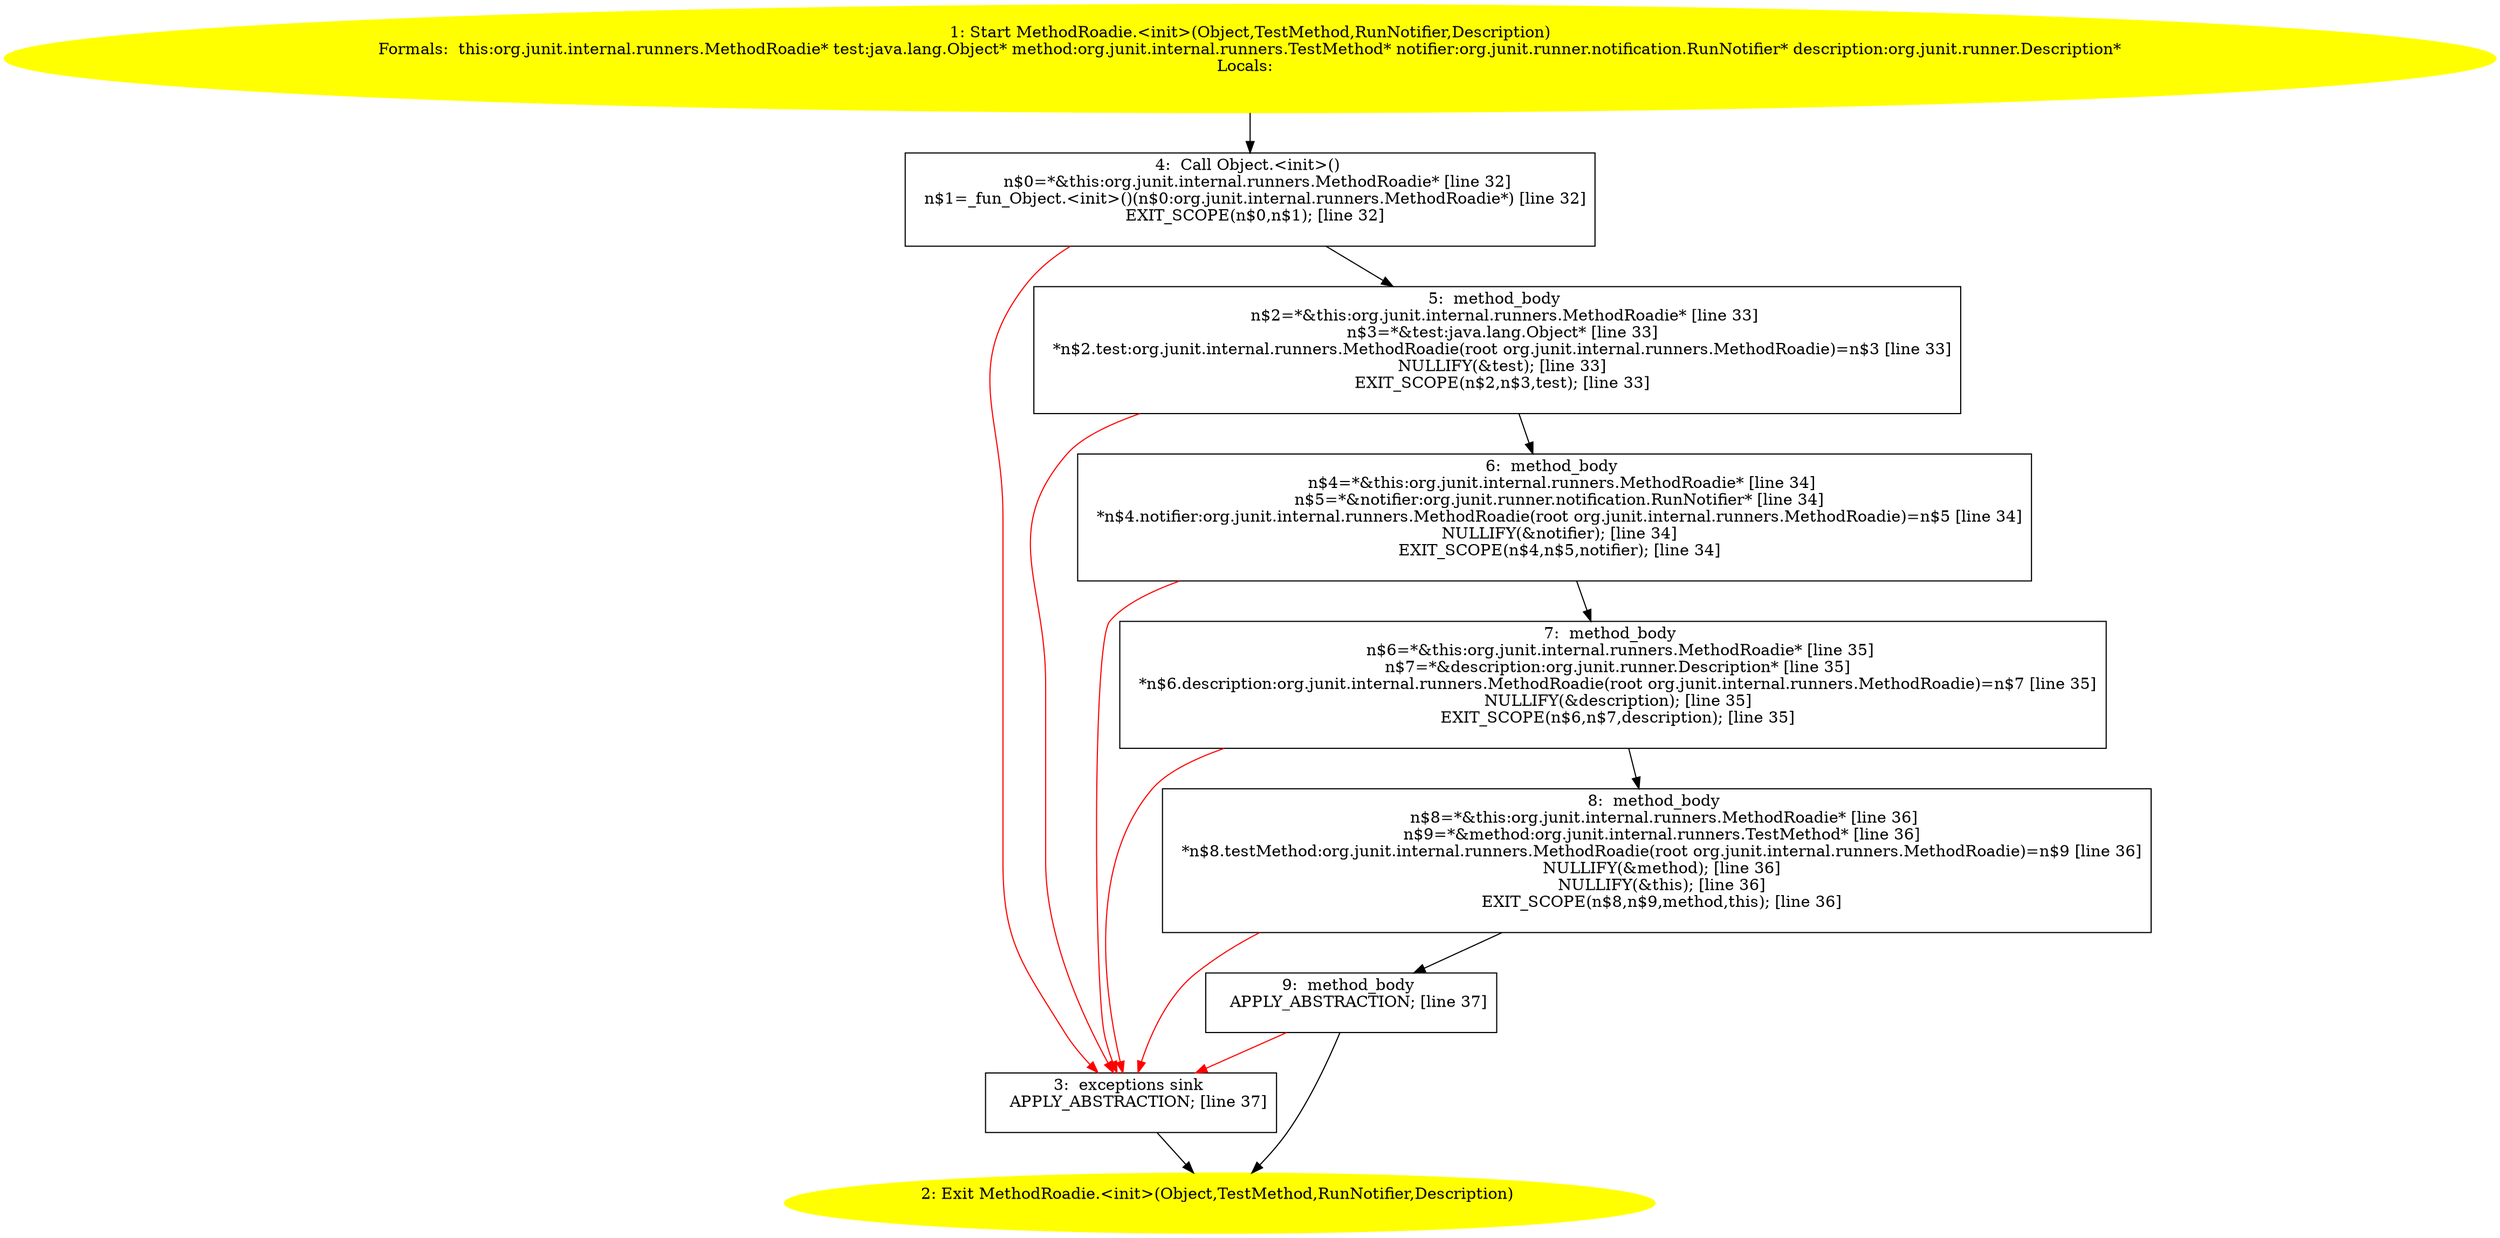 /* @generated */
digraph cfg {
"org.junit.internal.runners.MethodRoadie.<init>(java.lang.Object,org.junit.internal.runners.TestMetho.687f4cf96185229f302471f4271ca27f_1" [label="1: Start MethodRoadie.<init>(Object,TestMethod,RunNotifier,Description)\nFormals:  this:org.junit.internal.runners.MethodRoadie* test:java.lang.Object* method:org.junit.internal.runners.TestMethod* notifier:org.junit.runner.notification.RunNotifier* description:org.junit.runner.Description*\nLocals:  \n  " color=yellow style=filled]
	

	 "org.junit.internal.runners.MethodRoadie.<init>(java.lang.Object,org.junit.internal.runners.TestMetho.687f4cf96185229f302471f4271ca27f_1" -> "org.junit.internal.runners.MethodRoadie.<init>(java.lang.Object,org.junit.internal.runners.TestMetho.687f4cf96185229f302471f4271ca27f_4" ;
"org.junit.internal.runners.MethodRoadie.<init>(java.lang.Object,org.junit.internal.runners.TestMetho.687f4cf96185229f302471f4271ca27f_2" [label="2: Exit MethodRoadie.<init>(Object,TestMethod,RunNotifier,Description) \n  " color=yellow style=filled]
	

"org.junit.internal.runners.MethodRoadie.<init>(java.lang.Object,org.junit.internal.runners.TestMetho.687f4cf96185229f302471f4271ca27f_3" [label="3:  exceptions sink \n   APPLY_ABSTRACTION; [line 37]\n " shape="box"]
	

	 "org.junit.internal.runners.MethodRoadie.<init>(java.lang.Object,org.junit.internal.runners.TestMetho.687f4cf96185229f302471f4271ca27f_3" -> "org.junit.internal.runners.MethodRoadie.<init>(java.lang.Object,org.junit.internal.runners.TestMetho.687f4cf96185229f302471f4271ca27f_2" ;
"org.junit.internal.runners.MethodRoadie.<init>(java.lang.Object,org.junit.internal.runners.TestMetho.687f4cf96185229f302471f4271ca27f_4" [label="4:  Call Object.<init>() \n   n$0=*&this:org.junit.internal.runners.MethodRoadie* [line 32]\n  n$1=_fun_Object.<init>()(n$0:org.junit.internal.runners.MethodRoadie*) [line 32]\n  EXIT_SCOPE(n$0,n$1); [line 32]\n " shape="box"]
	

	 "org.junit.internal.runners.MethodRoadie.<init>(java.lang.Object,org.junit.internal.runners.TestMetho.687f4cf96185229f302471f4271ca27f_4" -> "org.junit.internal.runners.MethodRoadie.<init>(java.lang.Object,org.junit.internal.runners.TestMetho.687f4cf96185229f302471f4271ca27f_5" ;
	 "org.junit.internal.runners.MethodRoadie.<init>(java.lang.Object,org.junit.internal.runners.TestMetho.687f4cf96185229f302471f4271ca27f_4" -> "org.junit.internal.runners.MethodRoadie.<init>(java.lang.Object,org.junit.internal.runners.TestMetho.687f4cf96185229f302471f4271ca27f_3" [color="red" ];
"org.junit.internal.runners.MethodRoadie.<init>(java.lang.Object,org.junit.internal.runners.TestMetho.687f4cf96185229f302471f4271ca27f_5" [label="5:  method_body \n   n$2=*&this:org.junit.internal.runners.MethodRoadie* [line 33]\n  n$3=*&test:java.lang.Object* [line 33]\n  *n$2.test:org.junit.internal.runners.MethodRoadie(root org.junit.internal.runners.MethodRoadie)=n$3 [line 33]\n  NULLIFY(&test); [line 33]\n  EXIT_SCOPE(n$2,n$3,test); [line 33]\n " shape="box"]
	

	 "org.junit.internal.runners.MethodRoadie.<init>(java.lang.Object,org.junit.internal.runners.TestMetho.687f4cf96185229f302471f4271ca27f_5" -> "org.junit.internal.runners.MethodRoadie.<init>(java.lang.Object,org.junit.internal.runners.TestMetho.687f4cf96185229f302471f4271ca27f_6" ;
	 "org.junit.internal.runners.MethodRoadie.<init>(java.lang.Object,org.junit.internal.runners.TestMetho.687f4cf96185229f302471f4271ca27f_5" -> "org.junit.internal.runners.MethodRoadie.<init>(java.lang.Object,org.junit.internal.runners.TestMetho.687f4cf96185229f302471f4271ca27f_3" [color="red" ];
"org.junit.internal.runners.MethodRoadie.<init>(java.lang.Object,org.junit.internal.runners.TestMetho.687f4cf96185229f302471f4271ca27f_6" [label="6:  method_body \n   n$4=*&this:org.junit.internal.runners.MethodRoadie* [line 34]\n  n$5=*&notifier:org.junit.runner.notification.RunNotifier* [line 34]\n  *n$4.notifier:org.junit.internal.runners.MethodRoadie(root org.junit.internal.runners.MethodRoadie)=n$5 [line 34]\n  NULLIFY(&notifier); [line 34]\n  EXIT_SCOPE(n$4,n$5,notifier); [line 34]\n " shape="box"]
	

	 "org.junit.internal.runners.MethodRoadie.<init>(java.lang.Object,org.junit.internal.runners.TestMetho.687f4cf96185229f302471f4271ca27f_6" -> "org.junit.internal.runners.MethodRoadie.<init>(java.lang.Object,org.junit.internal.runners.TestMetho.687f4cf96185229f302471f4271ca27f_7" ;
	 "org.junit.internal.runners.MethodRoadie.<init>(java.lang.Object,org.junit.internal.runners.TestMetho.687f4cf96185229f302471f4271ca27f_6" -> "org.junit.internal.runners.MethodRoadie.<init>(java.lang.Object,org.junit.internal.runners.TestMetho.687f4cf96185229f302471f4271ca27f_3" [color="red" ];
"org.junit.internal.runners.MethodRoadie.<init>(java.lang.Object,org.junit.internal.runners.TestMetho.687f4cf96185229f302471f4271ca27f_7" [label="7:  method_body \n   n$6=*&this:org.junit.internal.runners.MethodRoadie* [line 35]\n  n$7=*&description:org.junit.runner.Description* [line 35]\n  *n$6.description:org.junit.internal.runners.MethodRoadie(root org.junit.internal.runners.MethodRoadie)=n$7 [line 35]\n  NULLIFY(&description); [line 35]\n  EXIT_SCOPE(n$6,n$7,description); [line 35]\n " shape="box"]
	

	 "org.junit.internal.runners.MethodRoadie.<init>(java.lang.Object,org.junit.internal.runners.TestMetho.687f4cf96185229f302471f4271ca27f_7" -> "org.junit.internal.runners.MethodRoadie.<init>(java.lang.Object,org.junit.internal.runners.TestMetho.687f4cf96185229f302471f4271ca27f_8" ;
	 "org.junit.internal.runners.MethodRoadie.<init>(java.lang.Object,org.junit.internal.runners.TestMetho.687f4cf96185229f302471f4271ca27f_7" -> "org.junit.internal.runners.MethodRoadie.<init>(java.lang.Object,org.junit.internal.runners.TestMetho.687f4cf96185229f302471f4271ca27f_3" [color="red" ];
"org.junit.internal.runners.MethodRoadie.<init>(java.lang.Object,org.junit.internal.runners.TestMetho.687f4cf96185229f302471f4271ca27f_8" [label="8:  method_body \n   n$8=*&this:org.junit.internal.runners.MethodRoadie* [line 36]\n  n$9=*&method:org.junit.internal.runners.TestMethod* [line 36]\n  *n$8.testMethod:org.junit.internal.runners.MethodRoadie(root org.junit.internal.runners.MethodRoadie)=n$9 [line 36]\n  NULLIFY(&method); [line 36]\n  NULLIFY(&this); [line 36]\n  EXIT_SCOPE(n$8,n$9,method,this); [line 36]\n " shape="box"]
	

	 "org.junit.internal.runners.MethodRoadie.<init>(java.lang.Object,org.junit.internal.runners.TestMetho.687f4cf96185229f302471f4271ca27f_8" -> "org.junit.internal.runners.MethodRoadie.<init>(java.lang.Object,org.junit.internal.runners.TestMetho.687f4cf96185229f302471f4271ca27f_9" ;
	 "org.junit.internal.runners.MethodRoadie.<init>(java.lang.Object,org.junit.internal.runners.TestMetho.687f4cf96185229f302471f4271ca27f_8" -> "org.junit.internal.runners.MethodRoadie.<init>(java.lang.Object,org.junit.internal.runners.TestMetho.687f4cf96185229f302471f4271ca27f_3" [color="red" ];
"org.junit.internal.runners.MethodRoadie.<init>(java.lang.Object,org.junit.internal.runners.TestMetho.687f4cf96185229f302471f4271ca27f_9" [label="9:  method_body \n   APPLY_ABSTRACTION; [line 37]\n " shape="box"]
	

	 "org.junit.internal.runners.MethodRoadie.<init>(java.lang.Object,org.junit.internal.runners.TestMetho.687f4cf96185229f302471f4271ca27f_9" -> "org.junit.internal.runners.MethodRoadie.<init>(java.lang.Object,org.junit.internal.runners.TestMetho.687f4cf96185229f302471f4271ca27f_2" ;
	 "org.junit.internal.runners.MethodRoadie.<init>(java.lang.Object,org.junit.internal.runners.TestMetho.687f4cf96185229f302471f4271ca27f_9" -> "org.junit.internal.runners.MethodRoadie.<init>(java.lang.Object,org.junit.internal.runners.TestMetho.687f4cf96185229f302471f4271ca27f_3" [color="red" ];
}
